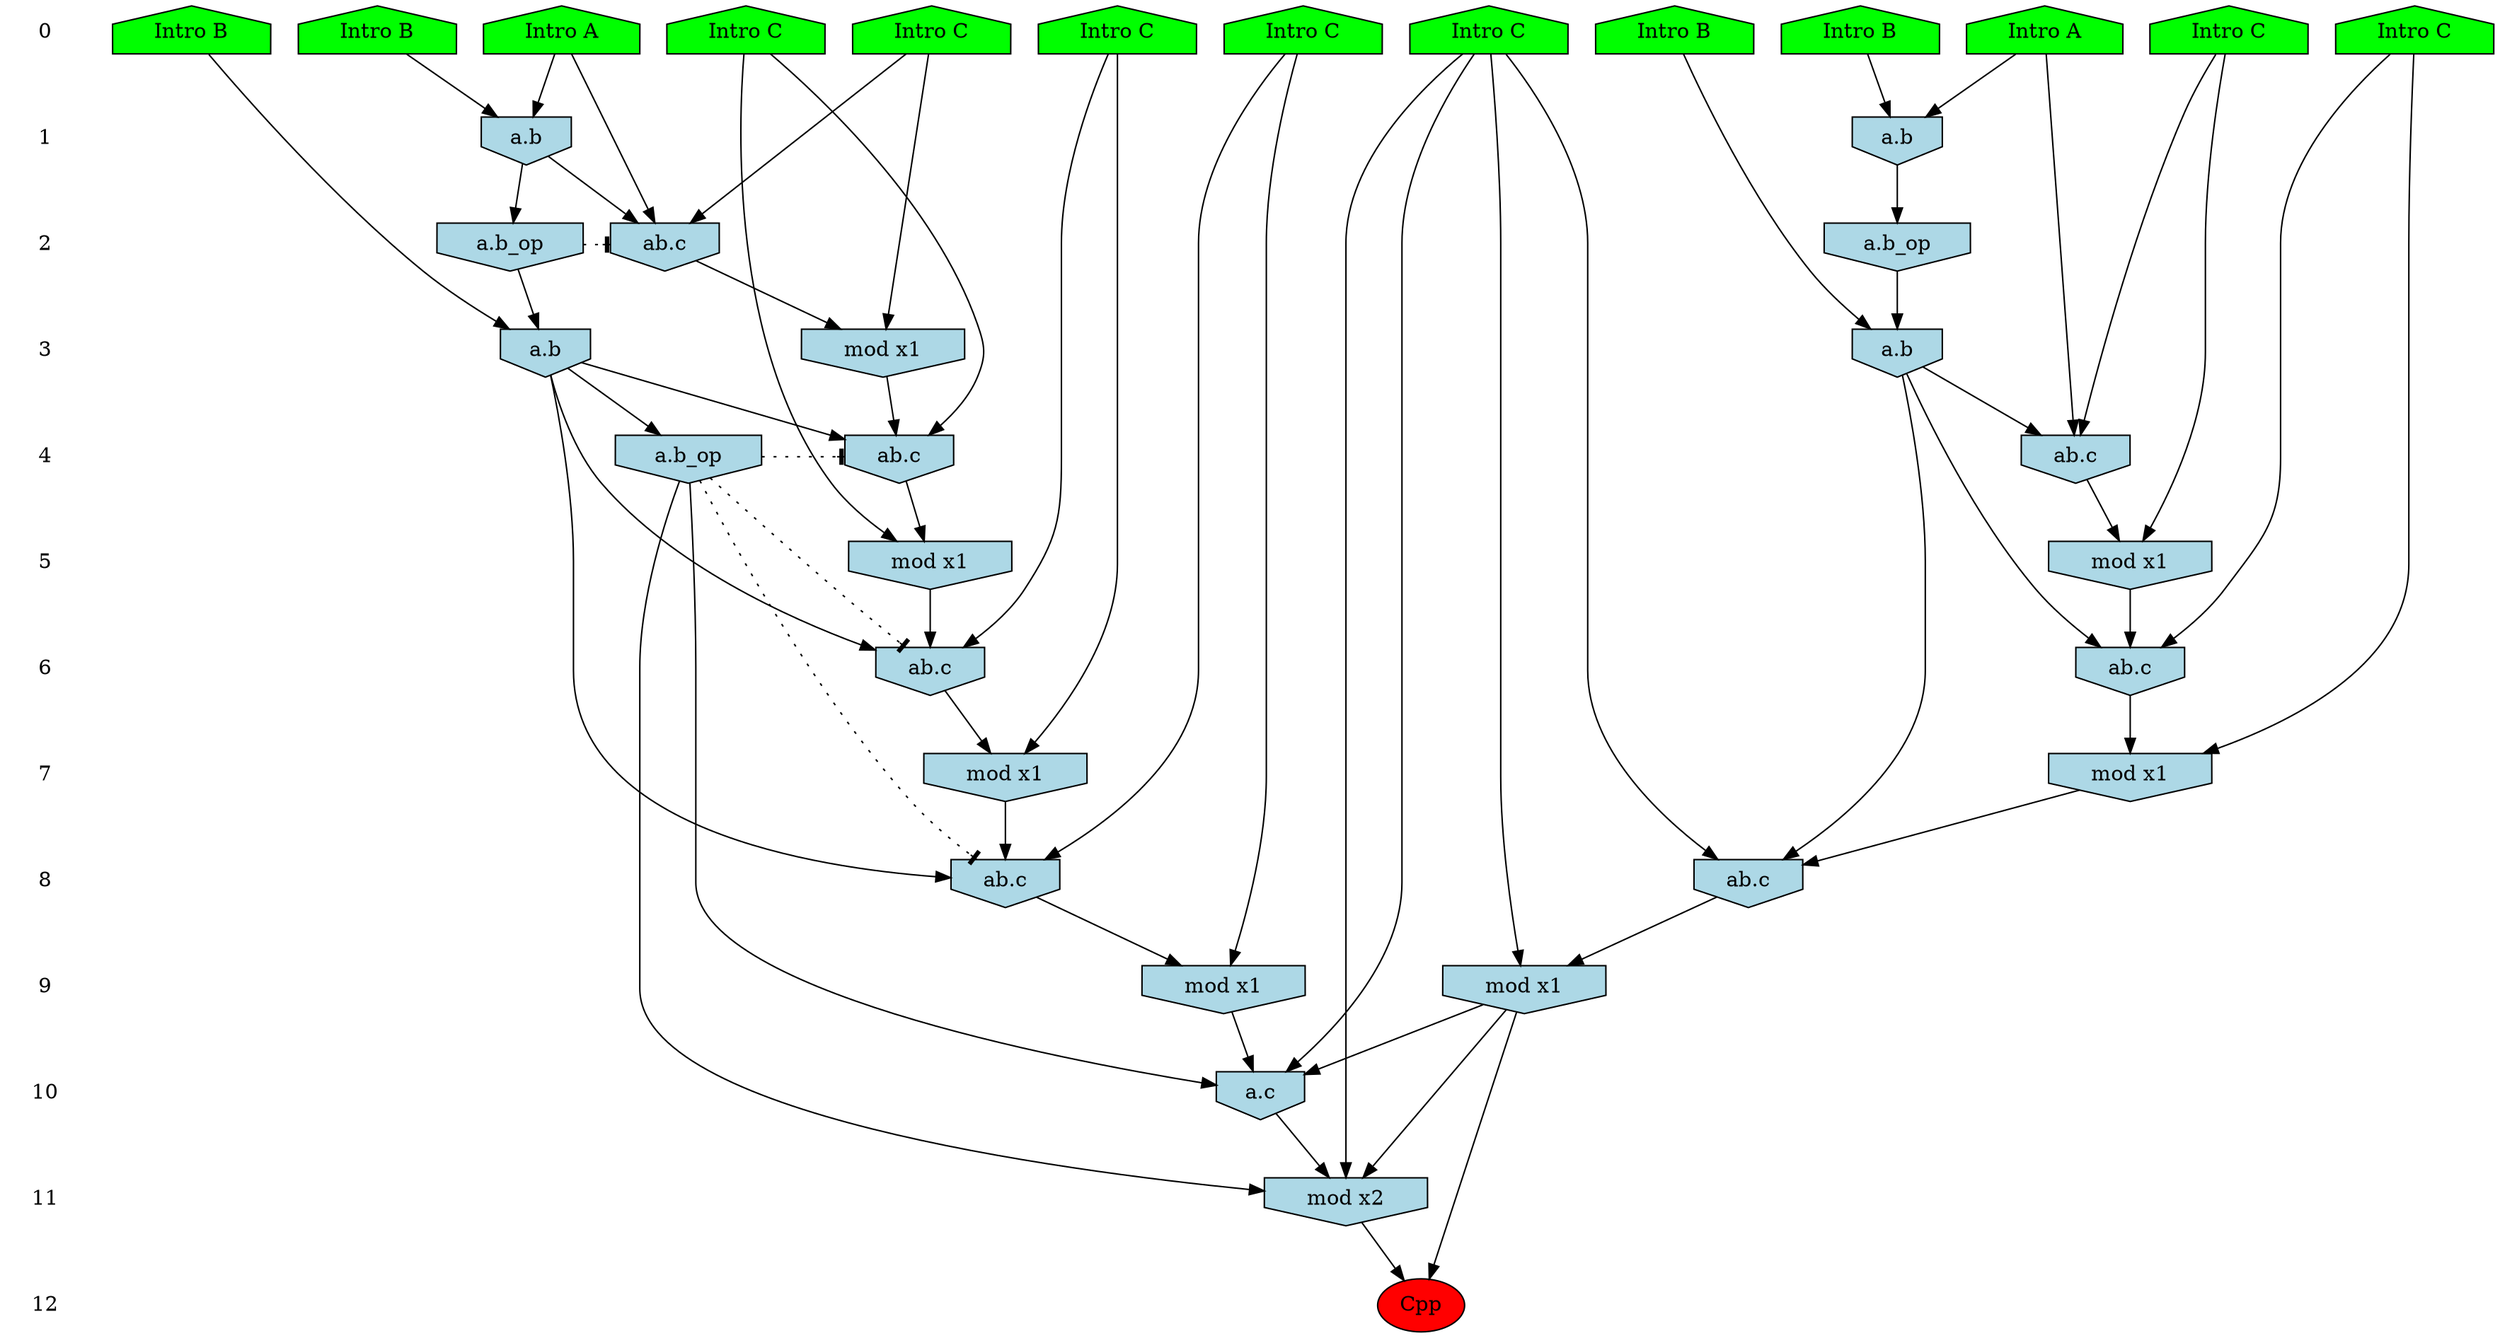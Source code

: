 /* Compression of 1 causal flows obtained in average at 1.738114E+01 t.u */
/* Compressed causal flows were: [3059] */
digraph G{
 ranksep=.5 ; 
{ rank = same ; "0" [shape=plaintext] ; node_1 [label ="Intro A", shape=house, style=filled, fillcolor=green] ;
node_2 [label ="Intro B", shape=house, style=filled, fillcolor=green] ;
node_3 [label ="Intro A", shape=house, style=filled, fillcolor=green] ;
node_4 [label ="Intro B", shape=house, style=filled, fillcolor=green] ;
node_5 [label ="Intro B", shape=house, style=filled, fillcolor=green] ;
node_6 [label ="Intro B", shape=house, style=filled, fillcolor=green] ;
node_7 [label ="Intro C", shape=house, style=filled, fillcolor=green] ;
node_8 [label ="Intro C", shape=house, style=filled, fillcolor=green] ;
node_9 [label ="Intro C", shape=house, style=filled, fillcolor=green] ;
node_10 [label ="Intro C", shape=house, style=filled, fillcolor=green] ;
node_11 [label ="Intro C", shape=house, style=filled, fillcolor=green] ;
node_12 [label ="Intro C", shape=house, style=filled, fillcolor=green] ;
node_13 [label ="Intro C", shape=house, style=filled, fillcolor=green] ;
}
{ rank = same ; "1" [shape=plaintext] ; node_14 [label="a.b", shape=invhouse, style=filled, fillcolor = lightblue] ;
node_18 [label="a.b", shape=invhouse, style=filled, fillcolor = lightblue] ;
}
{ rank = same ; "2" [shape=plaintext] ; node_15 [label="ab.c", shape=invhouse, style=filled, fillcolor = lightblue] ;
node_17 [label="a.b_op", shape=invhouse, style=filled, fillcolor = lightblue] ;
node_21 [label="a.b_op", shape=invhouse, style=filled, fillcolor = lightblue] ;
}
{ rank = same ; "3" [shape=plaintext] ; node_16 [label="mod x1", shape=invhouse, style=filled, fillcolor = lightblue] ;
node_19 [label="a.b", shape=invhouse, style=filled, fillcolor = lightblue] ;
node_23 [label="a.b", shape=invhouse, style=filled, fillcolor = lightblue] ;
}
{ rank = same ; "4" [shape=plaintext] ; node_20 [label="ab.c", shape=invhouse, style=filled, fillcolor = lightblue] ;
node_25 [label="ab.c", shape=invhouse, style=filled, fillcolor = lightblue] ;
node_30 [label="a.b_op", shape=invhouse, style=filled, fillcolor = lightblue] ;
}
{ rank = same ; "5" [shape=plaintext] ; node_22 [label="mod x1", shape=invhouse, style=filled, fillcolor = lightblue] ;
node_26 [label="mod x1", shape=invhouse, style=filled, fillcolor = lightblue] ;
}
{ rank = same ; "6" [shape=plaintext] ; node_24 [label="ab.c", shape=invhouse, style=filled, fillcolor = lightblue] ;
node_29 [label="ab.c", shape=invhouse, style=filled, fillcolor = lightblue] ;
}
{ rank = same ; "7" [shape=plaintext] ; node_27 [label="mod x1", shape=invhouse, style=filled, fillcolor = lightblue] ;
node_32 [label="mod x1", shape=invhouse, style=filled, fillcolor = lightblue] ;
}
{ rank = same ; "8" [shape=plaintext] ; node_28 [label="ab.c", shape=invhouse, style=filled, fillcolor = lightblue] ;
node_33 [label="ab.c", shape=invhouse, style=filled, fillcolor = lightblue] ;
}
{ rank = same ; "9" [shape=plaintext] ; node_31 [label="mod x1", shape=invhouse, style=filled, fillcolor = lightblue] ;
node_34 [label="mod x1", shape=invhouse, style=filled, fillcolor = lightblue] ;
}
{ rank = same ; "10" [shape=plaintext] ; node_35 [label="a.c", shape=invhouse, style=filled, fillcolor = lightblue] ;
}
{ rank = same ; "11" [shape=plaintext] ; node_36 [label="mod x2", shape=invhouse, style=filled, fillcolor = lightblue] ;
}
{ rank = same ; "12" [shape=plaintext] ; node_37 [label ="Cpp", style=filled, fillcolor=red] ;
}
"0" -> "1" [style="invis"]; 
"1" -> "2" [style="invis"]; 
"2" -> "3" [style="invis"]; 
"3" -> "4" [style="invis"]; 
"4" -> "5" [style="invis"]; 
"5" -> "6" [style="invis"]; 
"6" -> "7" [style="invis"]; 
"7" -> "8" [style="invis"]; 
"8" -> "9" [style="invis"]; 
"9" -> "10" [style="invis"]; 
"10" -> "11" [style="invis"]; 
"11" -> "12" [style="invis"]; 
node_1 -> node_14
node_4 -> node_14
node_1 -> node_15
node_11 -> node_15
node_14 -> node_15
node_11 -> node_16
node_15 -> node_16
node_14 -> node_17
node_3 -> node_18
node_6 -> node_18
node_5 -> node_19
node_17 -> node_19
node_10 -> node_20
node_16 -> node_20
node_19 -> node_20
node_18 -> node_21
node_10 -> node_22
node_20 -> node_22
node_2 -> node_23
node_21 -> node_23
node_9 -> node_24
node_19 -> node_24
node_22 -> node_24
node_3 -> node_25
node_13 -> node_25
node_23 -> node_25
node_13 -> node_26
node_25 -> node_26
node_9 -> node_27
node_24 -> node_27
node_12 -> node_28
node_19 -> node_28
node_27 -> node_28
node_8 -> node_29
node_23 -> node_29
node_26 -> node_29
node_19 -> node_30
node_12 -> node_31
node_28 -> node_31
node_8 -> node_32
node_29 -> node_32
node_7 -> node_33
node_23 -> node_33
node_32 -> node_33
node_7 -> node_34
node_33 -> node_34
node_7 -> node_35
node_30 -> node_35
node_31 -> node_35
node_34 -> node_35
node_7 -> node_36
node_30 -> node_36
node_34 -> node_36
node_35 -> node_36
node_34 -> node_37
node_36 -> node_37
node_17 -> node_15 [style=dotted, arrowhead = tee] 
node_30 -> node_28 [style=dotted, arrowhead = tee] 
node_30 -> node_24 [style=dotted, arrowhead = tee] 
node_30 -> node_20 [style=dotted, arrowhead = tee] 
}
/*
 Dot generation time: 0.000197
*/